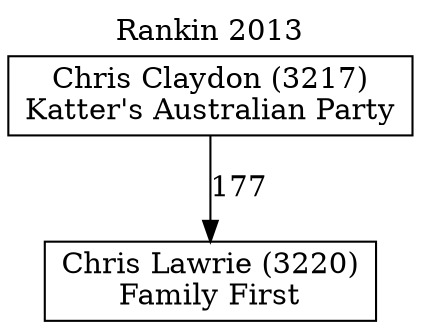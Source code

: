 // House preference flow
digraph "Chris Lawrie (3220)_Rankin_2013" {
	graph [label="Rankin 2013" labelloc=t mclimit=10]
	node [shape=box]
	"Chris Lawrie (3220)" [label="Chris Lawrie (3220)
Family First"]
	"Chris Claydon (3217)" [label="Chris Claydon (3217)
Katter's Australian Party"]
	"Chris Claydon (3217)" -> "Chris Lawrie (3220)" [label=177]
}
